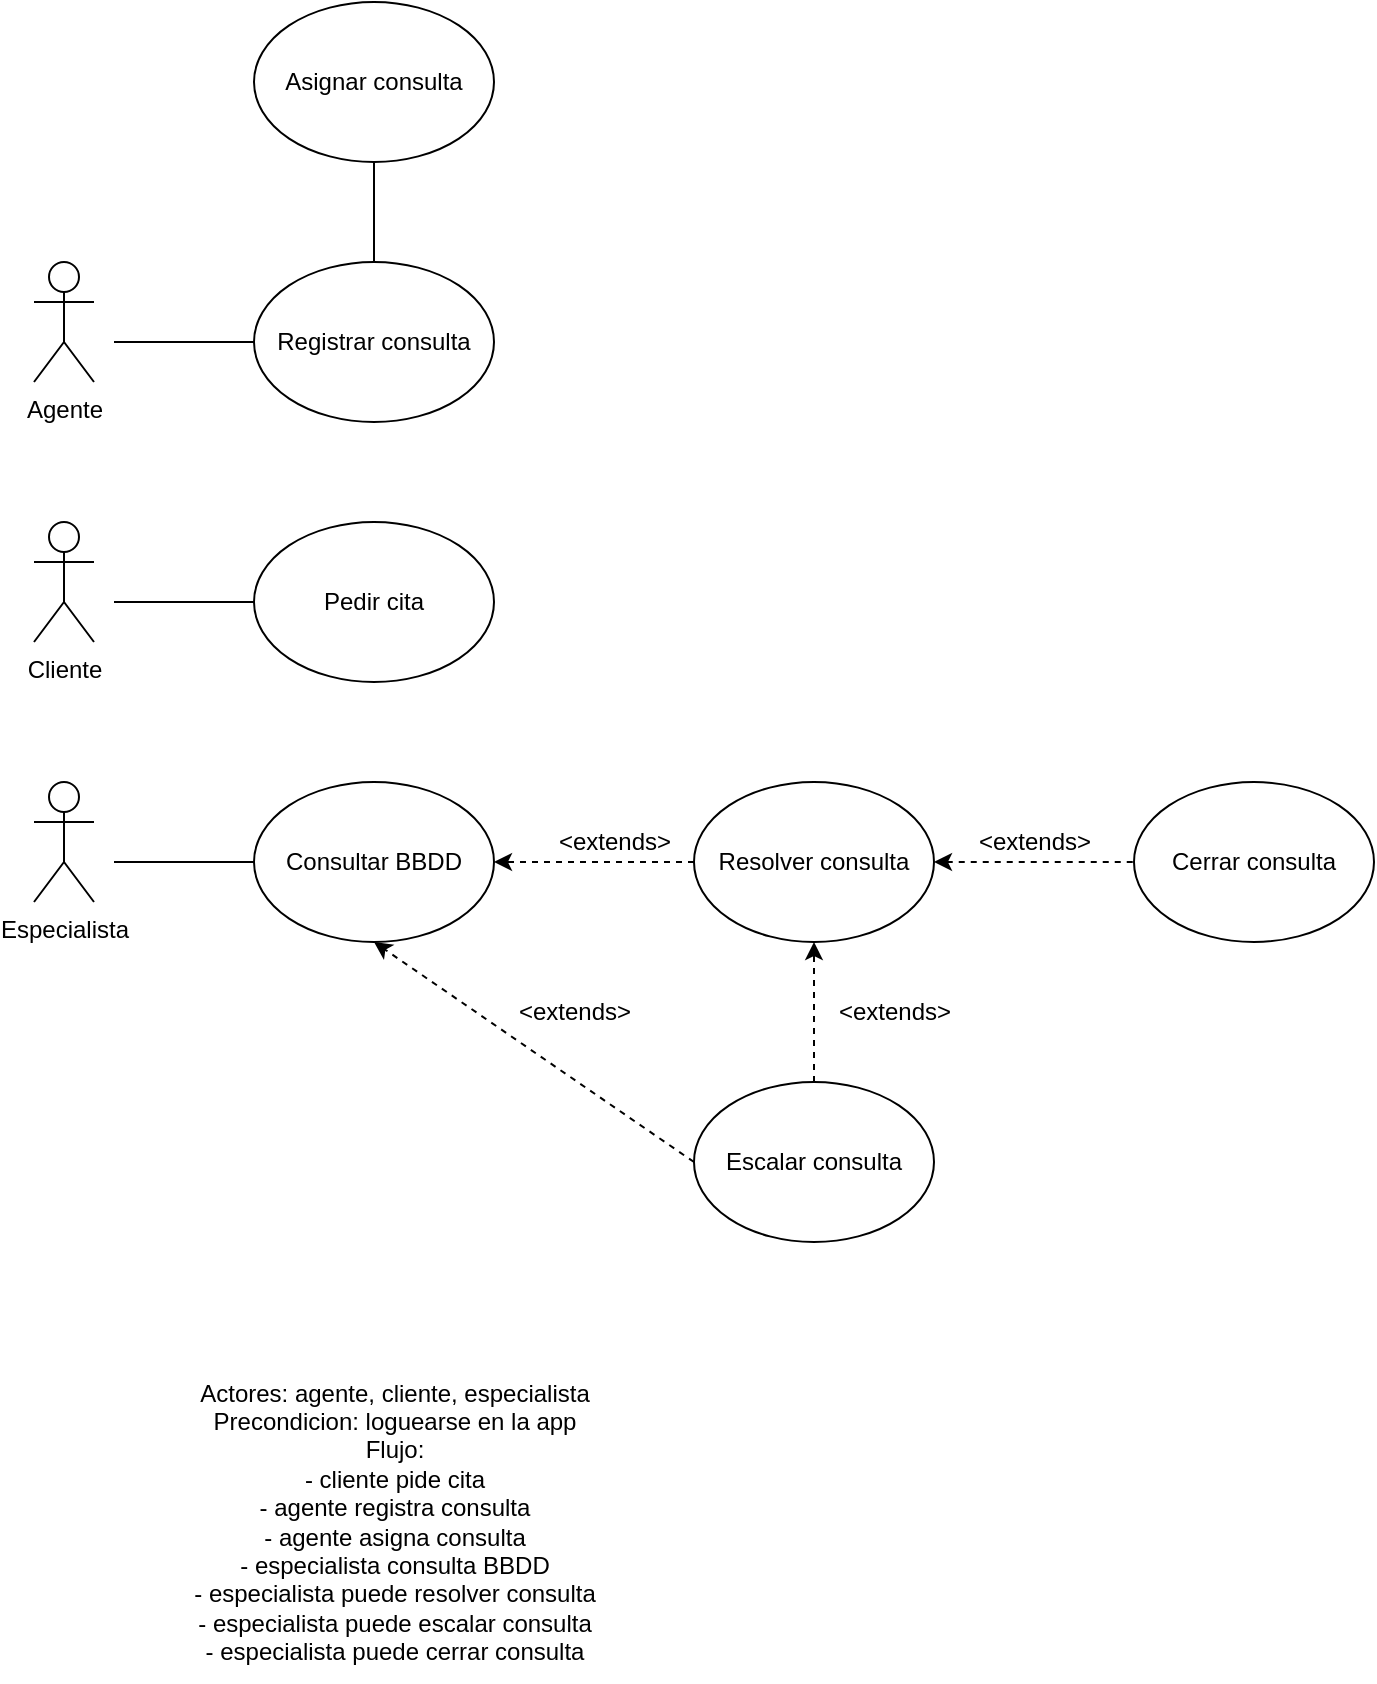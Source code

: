 <mxfile>
    <diagram id="baoVvWDa_oEre_1g4SAe" name="Page-1">
        <mxGraphModel dx="832" dy="563" grid="1" gridSize="10" guides="1" tooltips="1" connect="1" arrows="1" fold="1" page="1" pageScale="1" pageWidth="2339" pageHeight="3300" math="0" shadow="0">
            <root>
                <mxCell id="0"/>
                <mxCell id="1" parent="0"/>
                <mxCell id="2" value="Agente&lt;br&gt;" style="shape=umlActor;verticalLabelPosition=bottom;verticalAlign=top;html=1;outlineConnect=0;" parent="1" vertex="1">
                    <mxGeometry x="80" y="170" width="30" height="60" as="geometry"/>
                </mxCell>
                <mxCell id="3" value="Cliente" style="shape=umlActor;verticalLabelPosition=bottom;verticalAlign=top;html=1;outlineConnect=0;" parent="1" vertex="1">
                    <mxGeometry x="80" y="300" width="30" height="60" as="geometry"/>
                </mxCell>
                <mxCell id="7" style="edgeStyle=none;html=1;endArrow=none;endFill=0;" parent="1" source="4" edge="1">
                    <mxGeometry relative="1" as="geometry">
                        <mxPoint x="120" y="210" as="targetPoint"/>
                    </mxGeometry>
                </mxCell>
                <mxCell id="4" value="Registrar consulta" style="ellipse;whiteSpace=wrap;html=1;" parent="1" vertex="1">
                    <mxGeometry x="190" y="170" width="120" height="80" as="geometry"/>
                </mxCell>
                <mxCell id="6" style="edgeStyle=none;html=1;endArrow=none;endFill=0;" parent="1" source="5" edge="1">
                    <mxGeometry relative="1" as="geometry">
                        <mxPoint x="120" y="340" as="targetPoint"/>
                    </mxGeometry>
                </mxCell>
                <mxCell id="5" value="Pedir cita" style="ellipse;whiteSpace=wrap;html=1;" parent="1" vertex="1">
                    <mxGeometry x="190" y="300" width="120" height="80" as="geometry"/>
                </mxCell>
                <mxCell id="29" style="edgeStyle=none;html=1;exitX=0.5;exitY=1;exitDx=0;exitDy=0;entryX=0.5;entryY=0;entryDx=0;entryDy=0;startArrow=none;startFill=0;endArrow=none;endFill=0;" parent="1" source="9" target="4" edge="1">
                    <mxGeometry relative="1" as="geometry"/>
                </mxCell>
                <mxCell id="9" value="Asignar consulta" style="ellipse;whiteSpace=wrap;html=1;" parent="1" vertex="1">
                    <mxGeometry x="190" y="40" width="120" height="80" as="geometry"/>
                </mxCell>
                <mxCell id="11" value="Especialista" style="shape=umlActor;verticalLabelPosition=bottom;verticalAlign=top;html=1;outlineConnect=0;" parent="1" vertex="1">
                    <mxGeometry x="80" y="430" width="30" height="60" as="geometry"/>
                </mxCell>
                <mxCell id="15" style="edgeStyle=none;html=1;endArrow=none;endFill=0;" parent="1" source="14" edge="1">
                    <mxGeometry relative="1" as="geometry">
                        <mxPoint x="120" y="470" as="targetPoint"/>
                    </mxGeometry>
                </mxCell>
                <mxCell id="14" value="Consultar BBDD" style="ellipse;whiteSpace=wrap;html=1;" parent="1" vertex="1">
                    <mxGeometry x="190" y="430" width="120" height="80" as="geometry"/>
                </mxCell>
                <mxCell id="17" style="edgeStyle=none;html=1;entryX=1;entryY=0.5;entryDx=0;entryDy=0;endArrow=classic;endFill=1;dashed=1;startArrow=none;startFill=0;" parent="1" source="16" target="14" edge="1">
                    <mxGeometry relative="1" as="geometry"/>
                </mxCell>
                <mxCell id="27" style="edgeStyle=none;html=1;exitX=1;exitY=0.5;exitDx=0;exitDy=0;entryX=0;entryY=0.5;entryDx=0;entryDy=0;dashed=1;startArrow=classic;startFill=1;endArrow=none;endFill=0;" parent="1" source="16" target="26" edge="1">
                    <mxGeometry relative="1" as="geometry"/>
                </mxCell>
                <mxCell id="16" value="Resolver consulta" style="ellipse;whiteSpace=wrap;html=1;" parent="1" vertex="1">
                    <mxGeometry x="410" y="430" width="120" height="80" as="geometry"/>
                </mxCell>
                <mxCell id="18" value="&amp;lt;extends&amp;gt;" style="text;html=1;align=center;verticalAlign=middle;resizable=0;points=[];autosize=1;strokeColor=none;fillColor=none;" parent="1" vertex="1">
                    <mxGeometry x="330" y="445" width="80" height="30" as="geometry"/>
                </mxCell>
                <mxCell id="22" value="" style="edgeStyle=none;html=1;dashed=1;startArrow=none;startFill=0;endArrow=classic;endFill=1;" parent="1" source="19" target="16" edge="1">
                    <mxGeometry relative="1" as="geometry"/>
                </mxCell>
                <mxCell id="19" value="Escalar consulta" style="ellipse;whiteSpace=wrap;html=1;" parent="1" vertex="1">
                    <mxGeometry x="410" y="580" width="120" height="80" as="geometry"/>
                </mxCell>
                <mxCell id="21" style="edgeStyle=none;html=1;entryX=0.5;entryY=1;entryDx=0;entryDy=0;dashed=1;startArrow=none;startFill=0;endArrow=classic;endFill=1;exitX=0;exitY=0.5;exitDx=0;exitDy=0;" parent="1" source="19" target="14" edge="1">
                    <mxGeometry relative="1" as="geometry">
                        <mxPoint x="308.947" y="590" as="sourcePoint"/>
                    </mxGeometry>
                </mxCell>
                <mxCell id="23" value="&amp;lt;extends&amp;gt;" style="text;html=1;align=center;verticalAlign=middle;resizable=0;points=[];autosize=1;strokeColor=none;fillColor=none;" parent="1" vertex="1">
                    <mxGeometry x="470" y="530" width="80" height="30" as="geometry"/>
                </mxCell>
                <mxCell id="24" value="&amp;lt;extends&amp;gt;" style="text;html=1;align=center;verticalAlign=middle;resizable=0;points=[];autosize=1;strokeColor=none;fillColor=none;" parent="1" vertex="1">
                    <mxGeometry x="310" y="530" width="80" height="30" as="geometry"/>
                </mxCell>
                <mxCell id="26" value="Cerrar consulta" style="ellipse;whiteSpace=wrap;html=1;" parent="1" vertex="1">
                    <mxGeometry x="630" y="430" width="120" height="80" as="geometry"/>
                </mxCell>
                <mxCell id="28" value="&amp;lt;extends&amp;gt;" style="text;html=1;align=center;verticalAlign=middle;resizable=0;points=[];autosize=1;strokeColor=none;fillColor=none;" parent="1" vertex="1">
                    <mxGeometry x="540" y="445" width="80" height="30" as="geometry"/>
                </mxCell>
                <mxCell id="30" value="Actores: agente, cliente, especialista&lt;br&gt;Precondicion: loguearse en la app&lt;br&gt;Flujo:&lt;br&gt;- cliente pide cita&lt;br&gt;- agente registra consulta&lt;br&gt;- agente asigna consulta&lt;br&gt;- especialista consulta BBDD&lt;br&gt;- especialista puede resolver consulta&lt;br&gt;- especialista puede escalar consulta&lt;br&gt;- especialista puede cerrar consulta" style="text;html=1;align=center;verticalAlign=middle;resizable=0;points=[];autosize=1;strokeColor=none;fillColor=none;" parent="1" vertex="1">
                    <mxGeometry x="150" y="720" width="220" height="160" as="geometry"/>
                </mxCell>
            </root>
        </mxGraphModel>
    </diagram>
</mxfile>